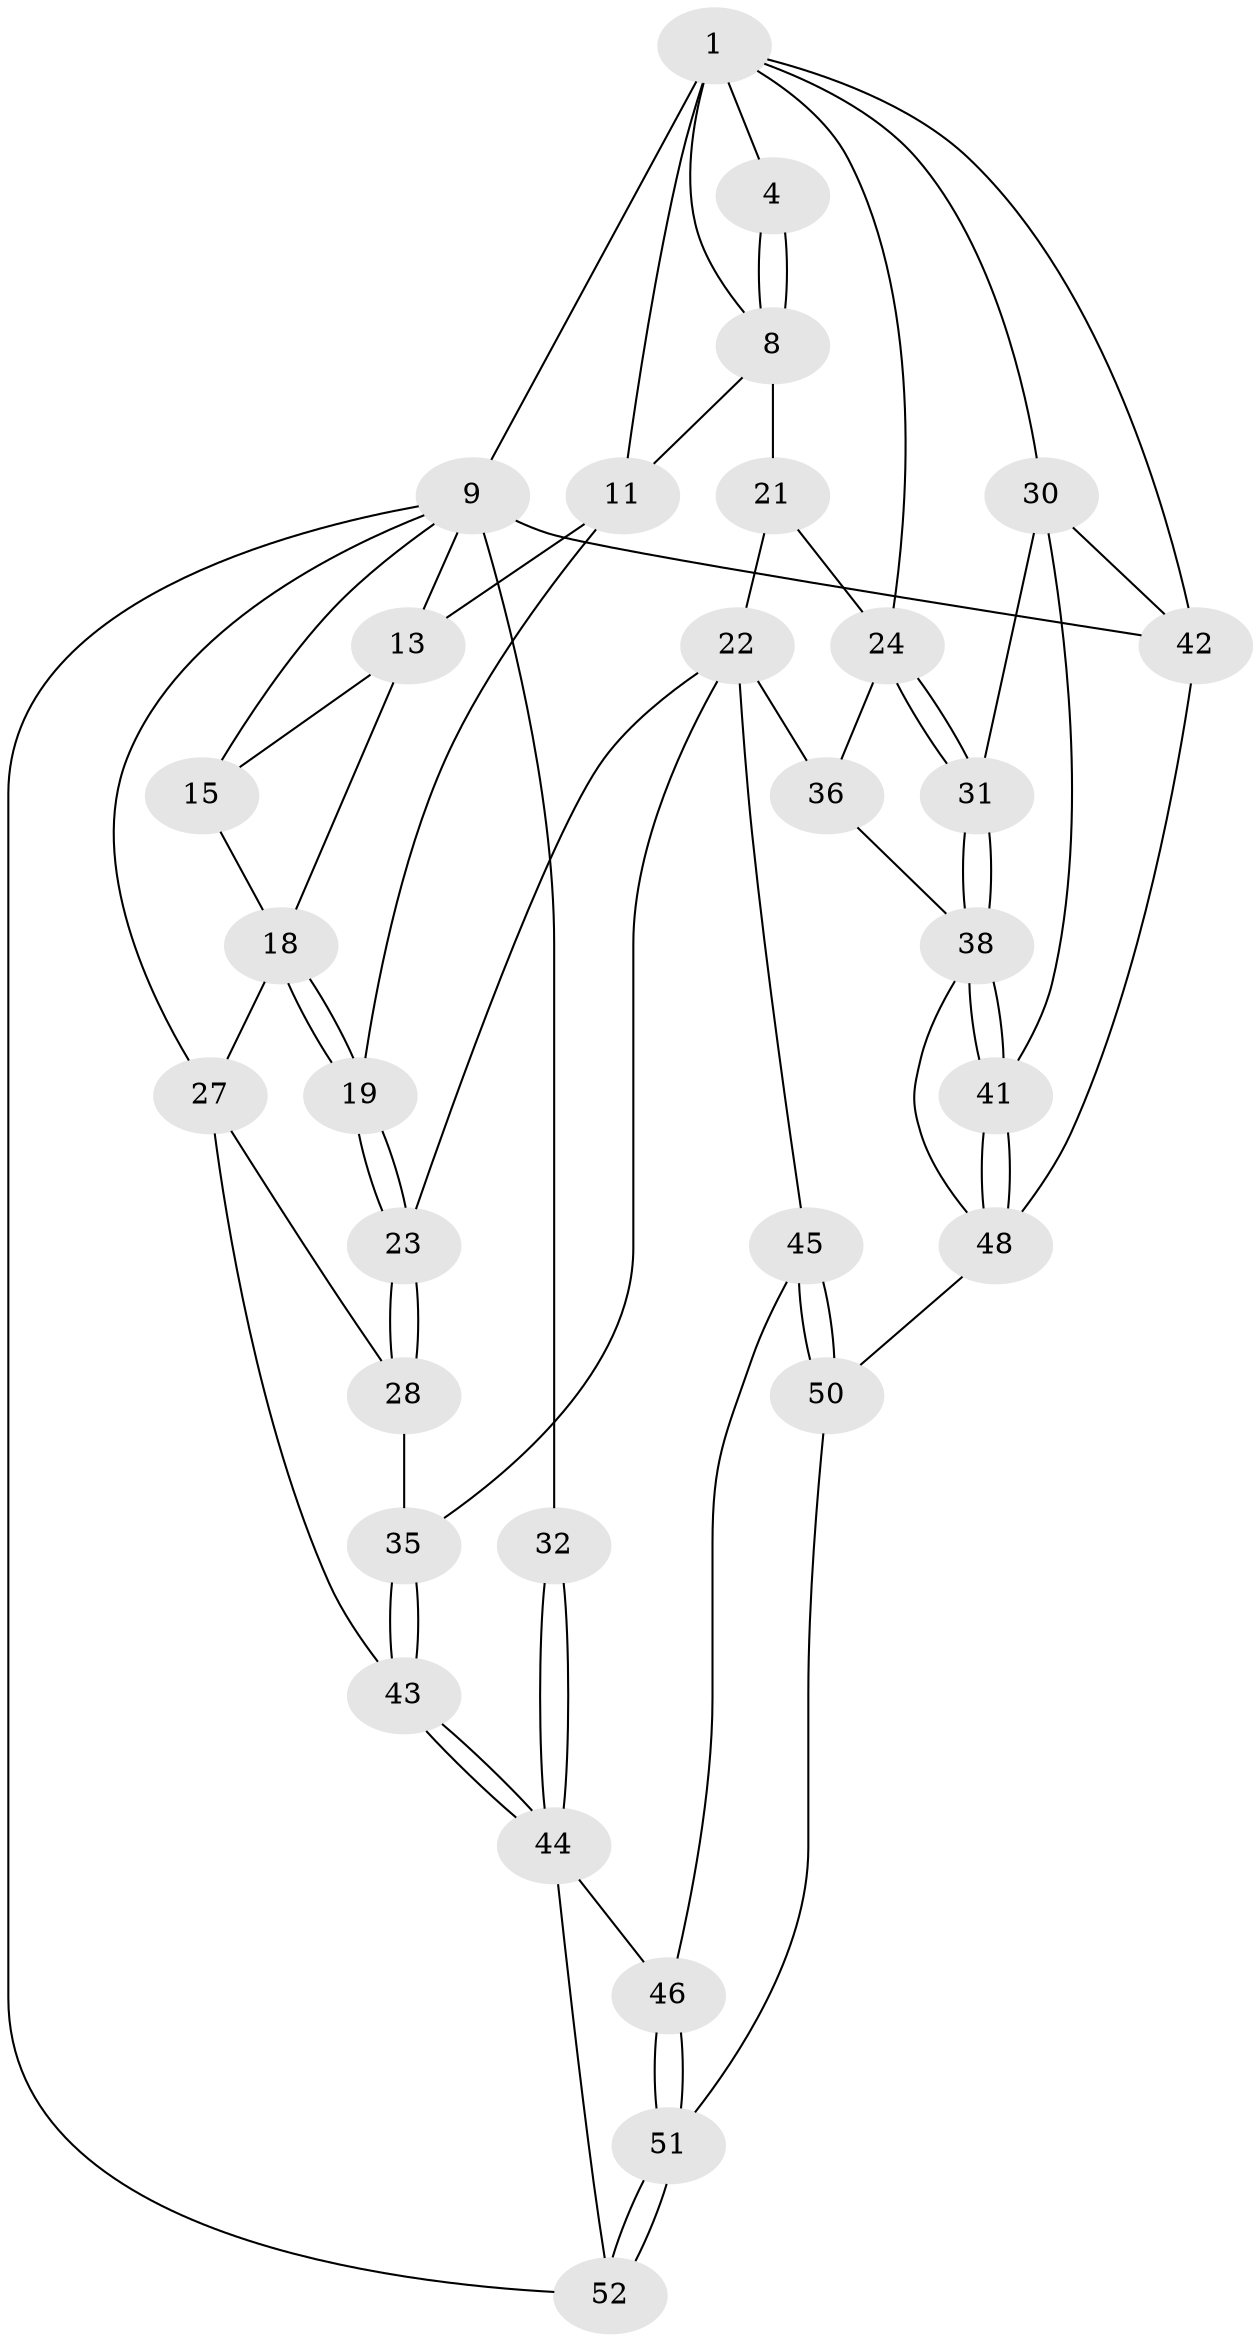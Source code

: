 // original degree distribution, {3: 0.038461538461538464, 4: 0.2692307692307692, 5: 0.46153846153846156, 6: 0.23076923076923078}
// Generated by graph-tools (version 1.1) at 2025/21/03/04/25 18:21:36]
// undirected, 31 vertices, 70 edges
graph export_dot {
graph [start="1"]
  node [color=gray90,style=filled];
  1 [pos="+0.6457451042425247+0",super="+2+5"];
  4 [pos="+0.6306901179464501+0"];
  8 [pos="+0.7077833781047719+0.1377872301381515",super="+17"];
  9 [pos="+0+0",super="+16+33+10"];
  11 [pos="+0.4551399360049096+0.1811197770024237",super="+12"];
  13 [pos="+0.13337545240542129+0",super="+14"];
  15 [pos="+0.14659414948299165+0.2363835127418196"];
  18 [pos="+0.2921073985485907+0.2777476929523046",super="+20"];
  19 [pos="+0.3612005065254441+0.2904791722308263"];
  21 [pos="+0.62932069833637+0.4273367975889038"];
  22 [pos="+0.44779803480544994+0.4250324931083779",super="+34"];
  23 [pos="+0.37030328479986446+0.3865407985426451"];
  24 [pos="+0.7331296280694058+0.4590156121066423",super="+25"];
  27 [pos="+0+0.5131256087675244",super="+29"];
  28 [pos="+0.1845882485958773+0.5271920584039779"];
  30 [pos="+1+0.53146745152418",super="+40"];
  31 [pos="+0.8012620921563679+0.519577389462221"];
  32 [pos="+0+0.7732396946378196"];
  35 [pos="+0.31399842255028565+0.678037279252542"];
  36 [pos="+0.490511723323578+0.747051454266303"];
  38 [pos="+0.8046661468351215+0.7409700569843166",super="+39"];
  41 [pos="+0.9647452218527552+0.8268958140880176"];
  42 [pos="+1+1"];
  43 [pos="+0.16994328829744798+0.8497325109144055"];
  44 [pos="+0.16926012465753743+0.8686925719425849",super="+47"];
  45 [pos="+0.46727466573271714+0.7859743805718467"];
  46 [pos="+0.3436558619926568+0.8856504615313282"];
  48 [pos="+0.7238658819864789+1",super="+49"];
  50 [pos="+0.604715498922406+1"];
  51 [pos="+0.4388736956911046+1"];
  52 [pos="+0.06333630036557704+1"];
  1 -- 11;
  1 -- 4;
  1 -- 30;
  1 -- 8;
  1 -- 9 [weight=2];
  1 -- 42;
  1 -- 24;
  4 -- 8;
  4 -- 8;
  8 -- 11;
  8 -- 21;
  9 -- 32 [weight=2];
  9 -- 27;
  9 -- 15;
  9 -- 42;
  9 -- 52;
  9 -- 13;
  11 -- 19;
  11 -- 13;
  13 -- 18;
  13 -- 15;
  15 -- 18;
  18 -- 19;
  18 -- 19;
  18 -- 27;
  19 -- 23;
  19 -- 23;
  21 -- 22;
  21 -- 24;
  22 -- 23;
  22 -- 35;
  22 -- 36;
  22 -- 45;
  23 -- 28;
  23 -- 28;
  24 -- 31;
  24 -- 31;
  24 -- 36;
  27 -- 43;
  27 -- 28;
  28 -- 35;
  30 -- 31;
  30 -- 41;
  30 -- 42;
  31 -- 38;
  31 -- 38;
  32 -- 44;
  32 -- 44;
  35 -- 43;
  35 -- 43;
  36 -- 38;
  38 -- 41;
  38 -- 41;
  38 -- 48;
  41 -- 48;
  41 -- 48;
  42 -- 48;
  43 -- 44;
  43 -- 44;
  44 -- 46;
  44 -- 52;
  45 -- 46;
  45 -- 50;
  45 -- 50;
  46 -- 51;
  46 -- 51;
  48 -- 50;
  50 -- 51;
  51 -- 52;
  51 -- 52;
}
